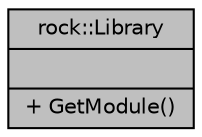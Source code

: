 digraph "rock::Library"
{
 // LATEX_PDF_SIZE
  edge [fontname="Helvetica",fontsize="10",labelfontname="Helvetica",labelfontsize="10"];
  node [fontname="Helvetica",fontsize="10",shape=record];
  Node1 [label="{rock::Library\n||+ GetModule()\l}",height=0.2,width=0.4,color="black", fillcolor="grey75", style="filled", fontcolor="black",tooltip=" "];
}
